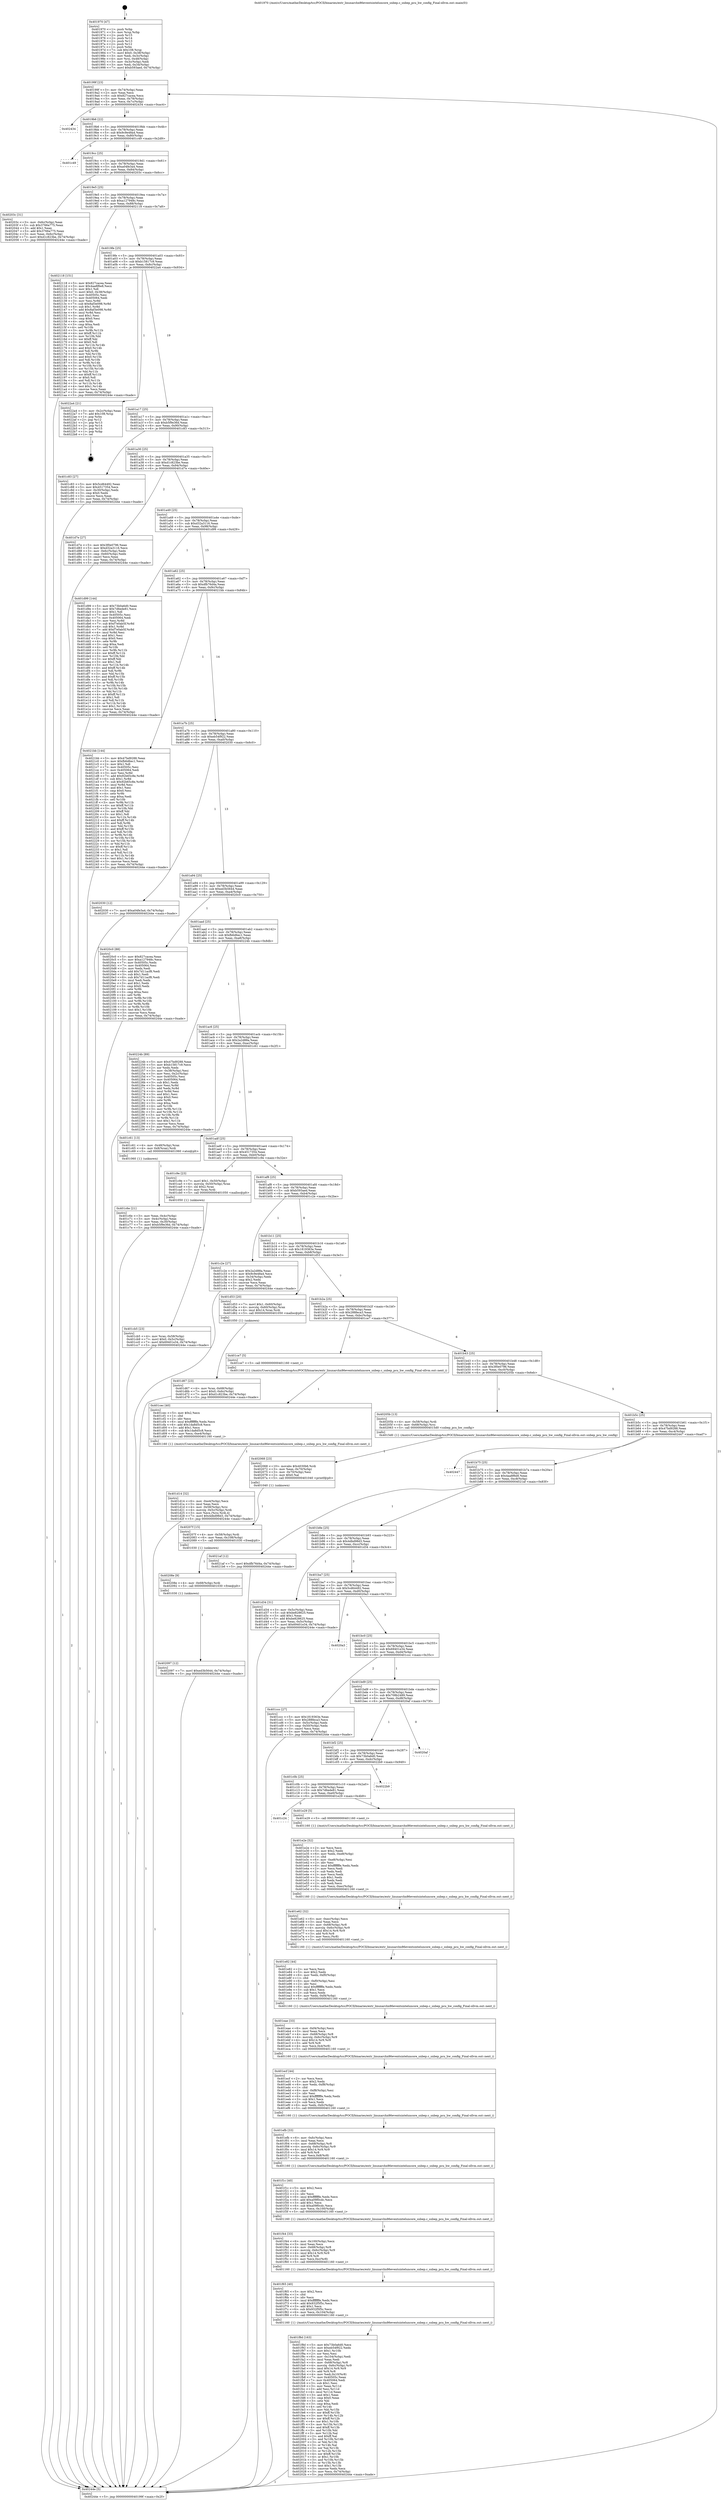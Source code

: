 digraph "0x401970" {
  label = "0x401970 (/mnt/c/Users/mathe/Desktop/tcc/POCII/binaries/extr_linuxarchx86eventsinteluncore_snbep.c_snbep_pcu_hw_config_Final-ollvm.out::main(0))"
  labelloc = "t"
  node[shape=record]

  Entry [label="",width=0.3,height=0.3,shape=circle,fillcolor=black,style=filled]
  "0x40199f" [label="{
     0x40199f [23]\l
     | [instrs]\l
     &nbsp;&nbsp;0x40199f \<+3\>: mov -0x74(%rbp),%eax\l
     &nbsp;&nbsp;0x4019a2 \<+2\>: mov %eax,%ecx\l
     &nbsp;&nbsp;0x4019a4 \<+6\>: sub $0x827cacea,%ecx\l
     &nbsp;&nbsp;0x4019aa \<+3\>: mov %eax,-0x78(%rbp)\l
     &nbsp;&nbsp;0x4019ad \<+3\>: mov %ecx,-0x7c(%rbp)\l
     &nbsp;&nbsp;0x4019b0 \<+6\>: je 0000000000402434 \<main+0xac4\>\l
  }"]
  "0x402434" [label="{
     0x402434\l
  }", style=dashed]
  "0x4019b6" [label="{
     0x4019b6 [22]\l
     | [instrs]\l
     &nbsp;&nbsp;0x4019b6 \<+5\>: jmp 00000000004019bb \<main+0x4b\>\l
     &nbsp;&nbsp;0x4019bb \<+3\>: mov -0x78(%rbp),%eax\l
     &nbsp;&nbsp;0x4019be \<+5\>: sub $0x9c9e48a4,%eax\l
     &nbsp;&nbsp;0x4019c3 \<+3\>: mov %eax,-0x80(%rbp)\l
     &nbsp;&nbsp;0x4019c6 \<+6\>: je 0000000000401c49 \<main+0x2d9\>\l
  }"]
  Exit [label="",width=0.3,height=0.3,shape=circle,fillcolor=black,style=filled,peripheries=2]
  "0x401c49" [label="{
     0x401c49\l
  }", style=dashed]
  "0x4019cc" [label="{
     0x4019cc [25]\l
     | [instrs]\l
     &nbsp;&nbsp;0x4019cc \<+5\>: jmp 00000000004019d1 \<main+0x61\>\l
     &nbsp;&nbsp;0x4019d1 \<+3\>: mov -0x78(%rbp),%eax\l
     &nbsp;&nbsp;0x4019d4 \<+5\>: sub $0xa04fe3a4,%eax\l
     &nbsp;&nbsp;0x4019d9 \<+6\>: mov %eax,-0x84(%rbp)\l
     &nbsp;&nbsp;0x4019df \<+6\>: je 000000000040203c \<main+0x6cc\>\l
  }"]
  "0x402097" [label="{
     0x402097 [12]\l
     | [instrs]\l
     &nbsp;&nbsp;0x402097 \<+7\>: movl $0xed3b5644,-0x74(%rbp)\l
     &nbsp;&nbsp;0x40209e \<+5\>: jmp 000000000040244e \<main+0xade\>\l
  }"]
  "0x40203c" [label="{
     0x40203c [31]\l
     | [instrs]\l
     &nbsp;&nbsp;0x40203c \<+3\>: mov -0x6c(%rbp),%eax\l
     &nbsp;&nbsp;0x40203f \<+5\>: sub $0x3766a775,%eax\l
     &nbsp;&nbsp;0x402044 \<+3\>: add $0x1,%eax\l
     &nbsp;&nbsp;0x402047 \<+5\>: add $0x3766a775,%eax\l
     &nbsp;&nbsp;0x40204c \<+3\>: mov %eax,-0x6c(%rbp)\l
     &nbsp;&nbsp;0x40204f \<+7\>: movl $0xd1c823be,-0x74(%rbp)\l
     &nbsp;&nbsp;0x402056 \<+5\>: jmp 000000000040244e \<main+0xade\>\l
  }"]
  "0x4019e5" [label="{
     0x4019e5 [25]\l
     | [instrs]\l
     &nbsp;&nbsp;0x4019e5 \<+5\>: jmp 00000000004019ea \<main+0x7a\>\l
     &nbsp;&nbsp;0x4019ea \<+3\>: mov -0x78(%rbp),%eax\l
     &nbsp;&nbsp;0x4019ed \<+5\>: sub $0xa127948c,%eax\l
     &nbsp;&nbsp;0x4019f2 \<+6\>: mov %eax,-0x88(%rbp)\l
     &nbsp;&nbsp;0x4019f8 \<+6\>: je 0000000000402118 \<main+0x7a8\>\l
  }"]
  "0x40208e" [label="{
     0x40208e [9]\l
     | [instrs]\l
     &nbsp;&nbsp;0x40208e \<+4\>: mov -0x68(%rbp),%rdi\l
     &nbsp;&nbsp;0x402092 \<+5\>: call 0000000000401030 \<free@plt\>\l
     | [calls]\l
     &nbsp;&nbsp;0x401030 \{1\} (unknown)\l
  }"]
  "0x402118" [label="{
     0x402118 [151]\l
     | [instrs]\l
     &nbsp;&nbsp;0x402118 \<+5\>: mov $0x827cacea,%eax\l
     &nbsp;&nbsp;0x40211d \<+5\>: mov $0x4aa8f6e8,%ecx\l
     &nbsp;&nbsp;0x402122 \<+2\>: mov $0x1,%dl\l
     &nbsp;&nbsp;0x402124 \<+7\>: movl $0x0,-0x38(%rbp)\l
     &nbsp;&nbsp;0x40212b \<+7\>: mov 0x40505c,%esi\l
     &nbsp;&nbsp;0x402132 \<+7\>: mov 0x405064,%edi\l
     &nbsp;&nbsp;0x402139 \<+3\>: mov %esi,%r8d\l
     &nbsp;&nbsp;0x40213c \<+7\>: sub $0x8af3e098,%r8d\l
     &nbsp;&nbsp;0x402143 \<+4\>: sub $0x1,%r8d\l
     &nbsp;&nbsp;0x402147 \<+7\>: add $0x8af3e098,%r8d\l
     &nbsp;&nbsp;0x40214e \<+4\>: imul %r8d,%esi\l
     &nbsp;&nbsp;0x402152 \<+3\>: and $0x1,%esi\l
     &nbsp;&nbsp;0x402155 \<+3\>: cmp $0x0,%esi\l
     &nbsp;&nbsp;0x402158 \<+4\>: sete %r9b\l
     &nbsp;&nbsp;0x40215c \<+3\>: cmp $0xa,%edi\l
     &nbsp;&nbsp;0x40215f \<+4\>: setl %r10b\l
     &nbsp;&nbsp;0x402163 \<+3\>: mov %r9b,%r11b\l
     &nbsp;&nbsp;0x402166 \<+4\>: xor $0xff,%r11b\l
     &nbsp;&nbsp;0x40216a \<+3\>: mov %r10b,%bl\l
     &nbsp;&nbsp;0x40216d \<+3\>: xor $0xff,%bl\l
     &nbsp;&nbsp;0x402170 \<+3\>: xor $0x0,%dl\l
     &nbsp;&nbsp;0x402173 \<+3\>: mov %r11b,%r14b\l
     &nbsp;&nbsp;0x402176 \<+4\>: and $0x0,%r14b\l
     &nbsp;&nbsp;0x40217a \<+3\>: and %dl,%r9b\l
     &nbsp;&nbsp;0x40217d \<+3\>: mov %bl,%r15b\l
     &nbsp;&nbsp;0x402180 \<+4\>: and $0x0,%r15b\l
     &nbsp;&nbsp;0x402184 \<+3\>: and %dl,%r10b\l
     &nbsp;&nbsp;0x402187 \<+3\>: or %r9b,%r14b\l
     &nbsp;&nbsp;0x40218a \<+3\>: or %r10b,%r15b\l
     &nbsp;&nbsp;0x40218d \<+3\>: xor %r15b,%r14b\l
     &nbsp;&nbsp;0x402190 \<+3\>: or %bl,%r11b\l
     &nbsp;&nbsp;0x402193 \<+4\>: xor $0xff,%r11b\l
     &nbsp;&nbsp;0x402197 \<+3\>: or $0x0,%dl\l
     &nbsp;&nbsp;0x40219a \<+3\>: and %dl,%r11b\l
     &nbsp;&nbsp;0x40219d \<+3\>: or %r11b,%r14b\l
     &nbsp;&nbsp;0x4021a0 \<+4\>: test $0x1,%r14b\l
     &nbsp;&nbsp;0x4021a4 \<+3\>: cmovne %ecx,%eax\l
     &nbsp;&nbsp;0x4021a7 \<+3\>: mov %eax,-0x74(%rbp)\l
     &nbsp;&nbsp;0x4021aa \<+5\>: jmp 000000000040244e \<main+0xade\>\l
  }"]
  "0x4019fe" [label="{
     0x4019fe [25]\l
     | [instrs]\l
     &nbsp;&nbsp;0x4019fe \<+5\>: jmp 0000000000401a03 \<main+0x93\>\l
     &nbsp;&nbsp;0x401a03 \<+3\>: mov -0x78(%rbp),%eax\l
     &nbsp;&nbsp;0x401a06 \<+5\>: sub $0xb15817c9,%eax\l
     &nbsp;&nbsp;0x401a0b \<+6\>: mov %eax,-0x8c(%rbp)\l
     &nbsp;&nbsp;0x401a11 \<+6\>: je 00000000004022a4 \<main+0x934\>\l
  }"]
  "0x40207f" [label="{
     0x40207f [15]\l
     | [instrs]\l
     &nbsp;&nbsp;0x40207f \<+4\>: mov -0x58(%rbp),%rdi\l
     &nbsp;&nbsp;0x402083 \<+6\>: mov %eax,-0x108(%rbp)\l
     &nbsp;&nbsp;0x402089 \<+5\>: call 0000000000401030 \<free@plt\>\l
     | [calls]\l
     &nbsp;&nbsp;0x401030 \{1\} (unknown)\l
  }"]
  "0x4022a4" [label="{
     0x4022a4 [21]\l
     | [instrs]\l
     &nbsp;&nbsp;0x4022a4 \<+3\>: mov -0x2c(%rbp),%eax\l
     &nbsp;&nbsp;0x4022a7 \<+7\>: add $0x108,%rsp\l
     &nbsp;&nbsp;0x4022ae \<+1\>: pop %rbx\l
     &nbsp;&nbsp;0x4022af \<+2\>: pop %r12\l
     &nbsp;&nbsp;0x4022b1 \<+2\>: pop %r13\l
     &nbsp;&nbsp;0x4022b3 \<+2\>: pop %r14\l
     &nbsp;&nbsp;0x4022b5 \<+2\>: pop %r15\l
     &nbsp;&nbsp;0x4022b7 \<+1\>: pop %rbp\l
     &nbsp;&nbsp;0x4022b8 \<+1\>: ret\l
  }"]
  "0x401a17" [label="{
     0x401a17 [25]\l
     | [instrs]\l
     &nbsp;&nbsp;0x401a17 \<+5\>: jmp 0000000000401a1c \<main+0xac\>\l
     &nbsp;&nbsp;0x401a1c \<+3\>: mov -0x78(%rbp),%eax\l
     &nbsp;&nbsp;0x401a1f \<+5\>: sub $0xb5f9e36d,%eax\l
     &nbsp;&nbsp;0x401a24 \<+6\>: mov %eax,-0x90(%rbp)\l
     &nbsp;&nbsp;0x401a2a \<+6\>: je 0000000000401c83 \<main+0x313\>\l
  }"]
  "0x402068" [label="{
     0x402068 [23]\l
     | [instrs]\l
     &nbsp;&nbsp;0x402068 \<+10\>: movabs $0x4030b6,%rdi\l
     &nbsp;&nbsp;0x402072 \<+3\>: mov %eax,-0x70(%rbp)\l
     &nbsp;&nbsp;0x402075 \<+3\>: mov -0x70(%rbp),%esi\l
     &nbsp;&nbsp;0x402078 \<+2\>: mov $0x0,%al\l
     &nbsp;&nbsp;0x40207a \<+5\>: call 0000000000401040 \<printf@plt\>\l
     | [calls]\l
     &nbsp;&nbsp;0x401040 \{1\} (unknown)\l
  }"]
  "0x401c83" [label="{
     0x401c83 [27]\l
     | [instrs]\l
     &nbsp;&nbsp;0x401c83 \<+5\>: mov $0x5cd64492,%eax\l
     &nbsp;&nbsp;0x401c88 \<+5\>: mov $0x4517354,%ecx\l
     &nbsp;&nbsp;0x401c8d \<+3\>: mov -0x30(%rbp),%edx\l
     &nbsp;&nbsp;0x401c90 \<+3\>: cmp $0x0,%edx\l
     &nbsp;&nbsp;0x401c93 \<+3\>: cmove %ecx,%eax\l
     &nbsp;&nbsp;0x401c96 \<+3\>: mov %eax,-0x74(%rbp)\l
     &nbsp;&nbsp;0x401c99 \<+5\>: jmp 000000000040244e \<main+0xade\>\l
  }"]
  "0x401a30" [label="{
     0x401a30 [25]\l
     | [instrs]\l
     &nbsp;&nbsp;0x401a30 \<+5\>: jmp 0000000000401a35 \<main+0xc5\>\l
     &nbsp;&nbsp;0x401a35 \<+3\>: mov -0x78(%rbp),%eax\l
     &nbsp;&nbsp;0x401a38 \<+5\>: sub $0xd1c823be,%eax\l
     &nbsp;&nbsp;0x401a3d \<+6\>: mov %eax,-0x94(%rbp)\l
     &nbsp;&nbsp;0x401a43 \<+6\>: je 0000000000401d7e \<main+0x40e\>\l
  }"]
  "0x401f8d" [label="{
     0x401f8d [163]\l
     | [instrs]\l
     &nbsp;&nbsp;0x401f8d \<+5\>: mov $0x73b0a6d0,%ecx\l
     &nbsp;&nbsp;0x401f92 \<+5\>: mov $0xeb54f922,%edx\l
     &nbsp;&nbsp;0x401f97 \<+3\>: mov $0x1,%r10b\l
     &nbsp;&nbsp;0x401f9a \<+2\>: xor %esi,%esi\l
     &nbsp;&nbsp;0x401f9c \<+6\>: mov -0x104(%rbp),%edi\l
     &nbsp;&nbsp;0x401fa2 \<+3\>: imul %eax,%edi\l
     &nbsp;&nbsp;0x401fa5 \<+4\>: mov -0x68(%rbp),%r8\l
     &nbsp;&nbsp;0x401fa9 \<+4\>: movslq -0x6c(%rbp),%r9\l
     &nbsp;&nbsp;0x401fad \<+4\>: imul $0x14,%r9,%r9\l
     &nbsp;&nbsp;0x401fb1 \<+3\>: add %r9,%r8\l
     &nbsp;&nbsp;0x401fb4 \<+4\>: mov %edi,0x10(%r8)\l
     &nbsp;&nbsp;0x401fb8 \<+7\>: mov 0x40505c,%eax\l
     &nbsp;&nbsp;0x401fbf \<+7\>: mov 0x405064,%edi\l
     &nbsp;&nbsp;0x401fc6 \<+3\>: sub $0x1,%esi\l
     &nbsp;&nbsp;0x401fc9 \<+3\>: mov %eax,%r11d\l
     &nbsp;&nbsp;0x401fcc \<+3\>: add %esi,%r11d\l
     &nbsp;&nbsp;0x401fcf \<+4\>: imul %r11d,%eax\l
     &nbsp;&nbsp;0x401fd3 \<+3\>: and $0x1,%eax\l
     &nbsp;&nbsp;0x401fd6 \<+3\>: cmp $0x0,%eax\l
     &nbsp;&nbsp;0x401fd9 \<+3\>: sete %bl\l
     &nbsp;&nbsp;0x401fdc \<+3\>: cmp $0xa,%edi\l
     &nbsp;&nbsp;0x401fdf \<+4\>: setl %r14b\l
     &nbsp;&nbsp;0x401fe3 \<+3\>: mov %bl,%r15b\l
     &nbsp;&nbsp;0x401fe6 \<+4\>: xor $0xff,%r15b\l
     &nbsp;&nbsp;0x401fea \<+3\>: mov %r14b,%r12b\l
     &nbsp;&nbsp;0x401fed \<+4\>: xor $0xff,%r12b\l
     &nbsp;&nbsp;0x401ff1 \<+4\>: xor $0x1,%r10b\l
     &nbsp;&nbsp;0x401ff5 \<+3\>: mov %r15b,%r13b\l
     &nbsp;&nbsp;0x401ff8 \<+4\>: and $0xff,%r13b\l
     &nbsp;&nbsp;0x401ffc \<+3\>: and %r10b,%bl\l
     &nbsp;&nbsp;0x401fff \<+3\>: mov %r12b,%al\l
     &nbsp;&nbsp;0x402002 \<+2\>: and $0xff,%al\l
     &nbsp;&nbsp;0x402004 \<+3\>: and %r10b,%r14b\l
     &nbsp;&nbsp;0x402007 \<+3\>: or %bl,%r13b\l
     &nbsp;&nbsp;0x40200a \<+3\>: or %r14b,%al\l
     &nbsp;&nbsp;0x40200d \<+3\>: xor %al,%r13b\l
     &nbsp;&nbsp;0x402010 \<+3\>: or %r12b,%r15b\l
     &nbsp;&nbsp;0x402013 \<+4\>: xor $0xff,%r15b\l
     &nbsp;&nbsp;0x402017 \<+4\>: or $0x1,%r10b\l
     &nbsp;&nbsp;0x40201b \<+3\>: and %r10b,%r15b\l
     &nbsp;&nbsp;0x40201e \<+3\>: or %r15b,%r13b\l
     &nbsp;&nbsp;0x402021 \<+4\>: test $0x1,%r13b\l
     &nbsp;&nbsp;0x402025 \<+3\>: cmovne %edx,%ecx\l
     &nbsp;&nbsp;0x402028 \<+3\>: mov %ecx,-0x74(%rbp)\l
     &nbsp;&nbsp;0x40202b \<+5\>: jmp 000000000040244e \<main+0xade\>\l
  }"]
  "0x401d7e" [label="{
     0x401d7e [27]\l
     | [instrs]\l
     &nbsp;&nbsp;0x401d7e \<+5\>: mov $0x3f0e0796,%eax\l
     &nbsp;&nbsp;0x401d83 \<+5\>: mov $0xd32a3116,%ecx\l
     &nbsp;&nbsp;0x401d88 \<+3\>: mov -0x6c(%rbp),%edx\l
     &nbsp;&nbsp;0x401d8b \<+3\>: cmp -0x60(%rbp),%edx\l
     &nbsp;&nbsp;0x401d8e \<+3\>: cmovl %ecx,%eax\l
     &nbsp;&nbsp;0x401d91 \<+3\>: mov %eax,-0x74(%rbp)\l
     &nbsp;&nbsp;0x401d94 \<+5\>: jmp 000000000040244e \<main+0xade\>\l
  }"]
  "0x401a49" [label="{
     0x401a49 [25]\l
     | [instrs]\l
     &nbsp;&nbsp;0x401a49 \<+5\>: jmp 0000000000401a4e \<main+0xde\>\l
     &nbsp;&nbsp;0x401a4e \<+3\>: mov -0x78(%rbp),%eax\l
     &nbsp;&nbsp;0x401a51 \<+5\>: sub $0xd32a3116,%eax\l
     &nbsp;&nbsp;0x401a56 \<+6\>: mov %eax,-0x98(%rbp)\l
     &nbsp;&nbsp;0x401a5c \<+6\>: je 0000000000401d99 \<main+0x429\>\l
  }"]
  "0x401f65" [label="{
     0x401f65 [40]\l
     | [instrs]\l
     &nbsp;&nbsp;0x401f65 \<+5\>: mov $0x2,%ecx\l
     &nbsp;&nbsp;0x401f6a \<+1\>: cltd\l
     &nbsp;&nbsp;0x401f6b \<+2\>: idiv %ecx\l
     &nbsp;&nbsp;0x401f6d \<+6\>: imul $0xfffffffe,%edx,%ecx\l
     &nbsp;&nbsp;0x401f73 \<+6\>: add $0x932f5f5c,%ecx\l
     &nbsp;&nbsp;0x401f79 \<+3\>: add $0x1,%ecx\l
     &nbsp;&nbsp;0x401f7c \<+6\>: sub $0x932f5f5c,%ecx\l
     &nbsp;&nbsp;0x401f82 \<+6\>: mov %ecx,-0x104(%rbp)\l
     &nbsp;&nbsp;0x401f88 \<+5\>: call 0000000000401160 \<next_i\>\l
     | [calls]\l
     &nbsp;&nbsp;0x401160 \{1\} (/mnt/c/Users/mathe/Desktop/tcc/POCII/binaries/extr_linuxarchx86eventsinteluncore_snbep.c_snbep_pcu_hw_config_Final-ollvm.out::next_i)\l
  }"]
  "0x401d99" [label="{
     0x401d99 [144]\l
     | [instrs]\l
     &nbsp;&nbsp;0x401d99 \<+5\>: mov $0x73b0a6d0,%eax\l
     &nbsp;&nbsp;0x401d9e \<+5\>: mov $0x7d6ede81,%ecx\l
     &nbsp;&nbsp;0x401da3 \<+2\>: mov $0x1,%dl\l
     &nbsp;&nbsp;0x401da5 \<+7\>: mov 0x40505c,%esi\l
     &nbsp;&nbsp;0x401dac \<+7\>: mov 0x405064,%edi\l
     &nbsp;&nbsp;0x401db3 \<+3\>: mov %esi,%r8d\l
     &nbsp;&nbsp;0x401db6 \<+7\>: sub $0xf7e0ab5f,%r8d\l
     &nbsp;&nbsp;0x401dbd \<+4\>: sub $0x1,%r8d\l
     &nbsp;&nbsp;0x401dc1 \<+7\>: add $0xf7e0ab5f,%r8d\l
     &nbsp;&nbsp;0x401dc8 \<+4\>: imul %r8d,%esi\l
     &nbsp;&nbsp;0x401dcc \<+3\>: and $0x1,%esi\l
     &nbsp;&nbsp;0x401dcf \<+3\>: cmp $0x0,%esi\l
     &nbsp;&nbsp;0x401dd2 \<+4\>: sete %r9b\l
     &nbsp;&nbsp;0x401dd6 \<+3\>: cmp $0xa,%edi\l
     &nbsp;&nbsp;0x401dd9 \<+4\>: setl %r10b\l
     &nbsp;&nbsp;0x401ddd \<+3\>: mov %r9b,%r11b\l
     &nbsp;&nbsp;0x401de0 \<+4\>: xor $0xff,%r11b\l
     &nbsp;&nbsp;0x401de4 \<+3\>: mov %r10b,%bl\l
     &nbsp;&nbsp;0x401de7 \<+3\>: xor $0xff,%bl\l
     &nbsp;&nbsp;0x401dea \<+3\>: xor $0x1,%dl\l
     &nbsp;&nbsp;0x401ded \<+3\>: mov %r11b,%r14b\l
     &nbsp;&nbsp;0x401df0 \<+4\>: and $0xff,%r14b\l
     &nbsp;&nbsp;0x401df4 \<+3\>: and %dl,%r9b\l
     &nbsp;&nbsp;0x401df7 \<+3\>: mov %bl,%r15b\l
     &nbsp;&nbsp;0x401dfa \<+4\>: and $0xff,%r15b\l
     &nbsp;&nbsp;0x401dfe \<+3\>: and %dl,%r10b\l
     &nbsp;&nbsp;0x401e01 \<+3\>: or %r9b,%r14b\l
     &nbsp;&nbsp;0x401e04 \<+3\>: or %r10b,%r15b\l
     &nbsp;&nbsp;0x401e07 \<+3\>: xor %r15b,%r14b\l
     &nbsp;&nbsp;0x401e0a \<+3\>: or %bl,%r11b\l
     &nbsp;&nbsp;0x401e0d \<+4\>: xor $0xff,%r11b\l
     &nbsp;&nbsp;0x401e11 \<+3\>: or $0x1,%dl\l
     &nbsp;&nbsp;0x401e14 \<+3\>: and %dl,%r11b\l
     &nbsp;&nbsp;0x401e17 \<+3\>: or %r11b,%r14b\l
     &nbsp;&nbsp;0x401e1a \<+4\>: test $0x1,%r14b\l
     &nbsp;&nbsp;0x401e1e \<+3\>: cmovne %ecx,%eax\l
     &nbsp;&nbsp;0x401e21 \<+3\>: mov %eax,-0x74(%rbp)\l
     &nbsp;&nbsp;0x401e24 \<+5\>: jmp 000000000040244e \<main+0xade\>\l
  }"]
  "0x401a62" [label="{
     0x401a62 [25]\l
     | [instrs]\l
     &nbsp;&nbsp;0x401a62 \<+5\>: jmp 0000000000401a67 \<main+0xf7\>\l
     &nbsp;&nbsp;0x401a67 \<+3\>: mov -0x78(%rbp),%eax\l
     &nbsp;&nbsp;0x401a6a \<+5\>: sub $0xdfb76d4a,%eax\l
     &nbsp;&nbsp;0x401a6f \<+6\>: mov %eax,-0x9c(%rbp)\l
     &nbsp;&nbsp;0x401a75 \<+6\>: je 00000000004021bb \<main+0x84b\>\l
  }"]
  "0x401f44" [label="{
     0x401f44 [33]\l
     | [instrs]\l
     &nbsp;&nbsp;0x401f44 \<+6\>: mov -0x100(%rbp),%ecx\l
     &nbsp;&nbsp;0x401f4a \<+3\>: imul %eax,%ecx\l
     &nbsp;&nbsp;0x401f4d \<+4\>: mov -0x68(%rbp),%r8\l
     &nbsp;&nbsp;0x401f51 \<+4\>: movslq -0x6c(%rbp),%r9\l
     &nbsp;&nbsp;0x401f55 \<+4\>: imul $0x14,%r9,%r9\l
     &nbsp;&nbsp;0x401f59 \<+3\>: add %r9,%r8\l
     &nbsp;&nbsp;0x401f5c \<+4\>: mov %ecx,0xc(%r8)\l
     &nbsp;&nbsp;0x401f60 \<+5\>: call 0000000000401160 \<next_i\>\l
     | [calls]\l
     &nbsp;&nbsp;0x401160 \{1\} (/mnt/c/Users/mathe/Desktop/tcc/POCII/binaries/extr_linuxarchx86eventsinteluncore_snbep.c_snbep_pcu_hw_config_Final-ollvm.out::next_i)\l
  }"]
  "0x4021bb" [label="{
     0x4021bb [144]\l
     | [instrs]\l
     &nbsp;&nbsp;0x4021bb \<+5\>: mov $0x47bd9288,%eax\l
     &nbsp;&nbsp;0x4021c0 \<+5\>: mov $0xfb6d6ec1,%ecx\l
     &nbsp;&nbsp;0x4021c5 \<+2\>: mov $0x1,%dl\l
     &nbsp;&nbsp;0x4021c7 \<+7\>: mov 0x40505c,%esi\l
     &nbsp;&nbsp;0x4021ce \<+7\>: mov 0x405064,%edi\l
     &nbsp;&nbsp;0x4021d5 \<+3\>: mov %esi,%r8d\l
     &nbsp;&nbsp;0x4021d8 \<+7\>: add $0x92b65c8e,%r8d\l
     &nbsp;&nbsp;0x4021df \<+4\>: sub $0x1,%r8d\l
     &nbsp;&nbsp;0x4021e3 \<+7\>: sub $0x92b65c8e,%r8d\l
     &nbsp;&nbsp;0x4021ea \<+4\>: imul %r8d,%esi\l
     &nbsp;&nbsp;0x4021ee \<+3\>: and $0x1,%esi\l
     &nbsp;&nbsp;0x4021f1 \<+3\>: cmp $0x0,%esi\l
     &nbsp;&nbsp;0x4021f4 \<+4\>: sete %r9b\l
     &nbsp;&nbsp;0x4021f8 \<+3\>: cmp $0xa,%edi\l
     &nbsp;&nbsp;0x4021fb \<+4\>: setl %r10b\l
     &nbsp;&nbsp;0x4021ff \<+3\>: mov %r9b,%r11b\l
     &nbsp;&nbsp;0x402202 \<+4\>: xor $0xff,%r11b\l
     &nbsp;&nbsp;0x402206 \<+3\>: mov %r10b,%bl\l
     &nbsp;&nbsp;0x402209 \<+3\>: xor $0xff,%bl\l
     &nbsp;&nbsp;0x40220c \<+3\>: xor $0x1,%dl\l
     &nbsp;&nbsp;0x40220f \<+3\>: mov %r11b,%r14b\l
     &nbsp;&nbsp;0x402212 \<+4\>: and $0xff,%r14b\l
     &nbsp;&nbsp;0x402216 \<+3\>: and %dl,%r9b\l
     &nbsp;&nbsp;0x402219 \<+3\>: mov %bl,%r15b\l
     &nbsp;&nbsp;0x40221c \<+4\>: and $0xff,%r15b\l
     &nbsp;&nbsp;0x402220 \<+3\>: and %dl,%r10b\l
     &nbsp;&nbsp;0x402223 \<+3\>: or %r9b,%r14b\l
     &nbsp;&nbsp;0x402226 \<+3\>: or %r10b,%r15b\l
     &nbsp;&nbsp;0x402229 \<+3\>: xor %r15b,%r14b\l
     &nbsp;&nbsp;0x40222c \<+3\>: or %bl,%r11b\l
     &nbsp;&nbsp;0x40222f \<+4\>: xor $0xff,%r11b\l
     &nbsp;&nbsp;0x402233 \<+3\>: or $0x1,%dl\l
     &nbsp;&nbsp;0x402236 \<+3\>: and %dl,%r11b\l
     &nbsp;&nbsp;0x402239 \<+3\>: or %r11b,%r14b\l
     &nbsp;&nbsp;0x40223c \<+4\>: test $0x1,%r14b\l
     &nbsp;&nbsp;0x402240 \<+3\>: cmovne %ecx,%eax\l
     &nbsp;&nbsp;0x402243 \<+3\>: mov %eax,-0x74(%rbp)\l
     &nbsp;&nbsp;0x402246 \<+5\>: jmp 000000000040244e \<main+0xade\>\l
  }"]
  "0x401a7b" [label="{
     0x401a7b [25]\l
     | [instrs]\l
     &nbsp;&nbsp;0x401a7b \<+5\>: jmp 0000000000401a80 \<main+0x110\>\l
     &nbsp;&nbsp;0x401a80 \<+3\>: mov -0x78(%rbp),%eax\l
     &nbsp;&nbsp;0x401a83 \<+5\>: sub $0xeb54f922,%eax\l
     &nbsp;&nbsp;0x401a88 \<+6\>: mov %eax,-0xa0(%rbp)\l
     &nbsp;&nbsp;0x401a8e \<+6\>: je 0000000000402030 \<main+0x6c0\>\l
  }"]
  "0x401f1c" [label="{
     0x401f1c [40]\l
     | [instrs]\l
     &nbsp;&nbsp;0x401f1c \<+5\>: mov $0x2,%ecx\l
     &nbsp;&nbsp;0x401f21 \<+1\>: cltd\l
     &nbsp;&nbsp;0x401f22 \<+2\>: idiv %ecx\l
     &nbsp;&nbsp;0x401f24 \<+6\>: imul $0xfffffffe,%edx,%ecx\l
     &nbsp;&nbsp;0x401f2a \<+6\>: add $0xa09f0cdc,%ecx\l
     &nbsp;&nbsp;0x401f30 \<+3\>: add $0x1,%ecx\l
     &nbsp;&nbsp;0x401f33 \<+6\>: sub $0xa09f0cdc,%ecx\l
     &nbsp;&nbsp;0x401f39 \<+6\>: mov %ecx,-0x100(%rbp)\l
     &nbsp;&nbsp;0x401f3f \<+5\>: call 0000000000401160 \<next_i\>\l
     | [calls]\l
     &nbsp;&nbsp;0x401160 \{1\} (/mnt/c/Users/mathe/Desktop/tcc/POCII/binaries/extr_linuxarchx86eventsinteluncore_snbep.c_snbep_pcu_hw_config_Final-ollvm.out::next_i)\l
  }"]
  "0x402030" [label="{
     0x402030 [12]\l
     | [instrs]\l
     &nbsp;&nbsp;0x402030 \<+7\>: movl $0xa04fe3a4,-0x74(%rbp)\l
     &nbsp;&nbsp;0x402037 \<+5\>: jmp 000000000040244e \<main+0xade\>\l
  }"]
  "0x401a94" [label="{
     0x401a94 [25]\l
     | [instrs]\l
     &nbsp;&nbsp;0x401a94 \<+5\>: jmp 0000000000401a99 \<main+0x129\>\l
     &nbsp;&nbsp;0x401a99 \<+3\>: mov -0x78(%rbp),%eax\l
     &nbsp;&nbsp;0x401a9c \<+5\>: sub $0xed3b5644,%eax\l
     &nbsp;&nbsp;0x401aa1 \<+6\>: mov %eax,-0xa4(%rbp)\l
     &nbsp;&nbsp;0x401aa7 \<+6\>: je 00000000004020c0 \<main+0x750\>\l
  }"]
  "0x401efb" [label="{
     0x401efb [33]\l
     | [instrs]\l
     &nbsp;&nbsp;0x401efb \<+6\>: mov -0xfc(%rbp),%ecx\l
     &nbsp;&nbsp;0x401f01 \<+3\>: imul %eax,%ecx\l
     &nbsp;&nbsp;0x401f04 \<+4\>: mov -0x68(%rbp),%r8\l
     &nbsp;&nbsp;0x401f08 \<+4\>: movslq -0x6c(%rbp),%r9\l
     &nbsp;&nbsp;0x401f0c \<+4\>: imul $0x14,%r9,%r9\l
     &nbsp;&nbsp;0x401f10 \<+3\>: add %r9,%r8\l
     &nbsp;&nbsp;0x401f13 \<+4\>: mov %ecx,0x8(%r8)\l
     &nbsp;&nbsp;0x401f17 \<+5\>: call 0000000000401160 \<next_i\>\l
     | [calls]\l
     &nbsp;&nbsp;0x401160 \{1\} (/mnt/c/Users/mathe/Desktop/tcc/POCII/binaries/extr_linuxarchx86eventsinteluncore_snbep.c_snbep_pcu_hw_config_Final-ollvm.out::next_i)\l
  }"]
  "0x4020c0" [label="{
     0x4020c0 [88]\l
     | [instrs]\l
     &nbsp;&nbsp;0x4020c0 \<+5\>: mov $0x827cacea,%eax\l
     &nbsp;&nbsp;0x4020c5 \<+5\>: mov $0xa127948c,%ecx\l
     &nbsp;&nbsp;0x4020ca \<+7\>: mov 0x40505c,%edx\l
     &nbsp;&nbsp;0x4020d1 \<+7\>: mov 0x405064,%esi\l
     &nbsp;&nbsp;0x4020d8 \<+2\>: mov %edx,%edi\l
     &nbsp;&nbsp;0x4020da \<+6\>: add $0x7d11acf8,%edi\l
     &nbsp;&nbsp;0x4020e0 \<+3\>: sub $0x1,%edi\l
     &nbsp;&nbsp;0x4020e3 \<+6\>: sub $0x7d11acf8,%edi\l
     &nbsp;&nbsp;0x4020e9 \<+3\>: imul %edi,%edx\l
     &nbsp;&nbsp;0x4020ec \<+3\>: and $0x1,%edx\l
     &nbsp;&nbsp;0x4020ef \<+3\>: cmp $0x0,%edx\l
     &nbsp;&nbsp;0x4020f2 \<+4\>: sete %r8b\l
     &nbsp;&nbsp;0x4020f6 \<+3\>: cmp $0xa,%esi\l
     &nbsp;&nbsp;0x4020f9 \<+4\>: setl %r9b\l
     &nbsp;&nbsp;0x4020fd \<+3\>: mov %r8b,%r10b\l
     &nbsp;&nbsp;0x402100 \<+3\>: and %r9b,%r10b\l
     &nbsp;&nbsp;0x402103 \<+3\>: xor %r9b,%r8b\l
     &nbsp;&nbsp;0x402106 \<+3\>: or %r8b,%r10b\l
     &nbsp;&nbsp;0x402109 \<+4\>: test $0x1,%r10b\l
     &nbsp;&nbsp;0x40210d \<+3\>: cmovne %ecx,%eax\l
     &nbsp;&nbsp;0x402110 \<+3\>: mov %eax,-0x74(%rbp)\l
     &nbsp;&nbsp;0x402113 \<+5\>: jmp 000000000040244e \<main+0xade\>\l
  }"]
  "0x401aad" [label="{
     0x401aad [25]\l
     | [instrs]\l
     &nbsp;&nbsp;0x401aad \<+5\>: jmp 0000000000401ab2 \<main+0x142\>\l
     &nbsp;&nbsp;0x401ab2 \<+3\>: mov -0x78(%rbp),%eax\l
     &nbsp;&nbsp;0x401ab5 \<+5\>: sub $0xfb6d6ec1,%eax\l
     &nbsp;&nbsp;0x401aba \<+6\>: mov %eax,-0xa8(%rbp)\l
     &nbsp;&nbsp;0x401ac0 \<+6\>: je 000000000040224b \<main+0x8db\>\l
  }"]
  "0x401ecf" [label="{
     0x401ecf [44]\l
     | [instrs]\l
     &nbsp;&nbsp;0x401ecf \<+2\>: xor %ecx,%ecx\l
     &nbsp;&nbsp;0x401ed1 \<+5\>: mov $0x2,%edx\l
     &nbsp;&nbsp;0x401ed6 \<+6\>: mov %edx,-0xf8(%rbp)\l
     &nbsp;&nbsp;0x401edc \<+1\>: cltd\l
     &nbsp;&nbsp;0x401edd \<+6\>: mov -0xf8(%rbp),%esi\l
     &nbsp;&nbsp;0x401ee3 \<+2\>: idiv %esi\l
     &nbsp;&nbsp;0x401ee5 \<+6\>: imul $0xfffffffe,%edx,%edx\l
     &nbsp;&nbsp;0x401eeb \<+3\>: sub $0x1,%ecx\l
     &nbsp;&nbsp;0x401eee \<+2\>: sub %ecx,%edx\l
     &nbsp;&nbsp;0x401ef0 \<+6\>: mov %edx,-0xfc(%rbp)\l
     &nbsp;&nbsp;0x401ef6 \<+5\>: call 0000000000401160 \<next_i\>\l
     | [calls]\l
     &nbsp;&nbsp;0x401160 \{1\} (/mnt/c/Users/mathe/Desktop/tcc/POCII/binaries/extr_linuxarchx86eventsinteluncore_snbep.c_snbep_pcu_hw_config_Final-ollvm.out::next_i)\l
  }"]
  "0x40224b" [label="{
     0x40224b [89]\l
     | [instrs]\l
     &nbsp;&nbsp;0x40224b \<+5\>: mov $0x47bd9288,%eax\l
     &nbsp;&nbsp;0x402250 \<+5\>: mov $0xb15817c9,%ecx\l
     &nbsp;&nbsp;0x402255 \<+2\>: xor %edx,%edx\l
     &nbsp;&nbsp;0x402257 \<+3\>: mov -0x38(%rbp),%esi\l
     &nbsp;&nbsp;0x40225a \<+3\>: mov %esi,-0x2c(%rbp)\l
     &nbsp;&nbsp;0x40225d \<+7\>: mov 0x40505c,%esi\l
     &nbsp;&nbsp;0x402264 \<+7\>: mov 0x405064,%edi\l
     &nbsp;&nbsp;0x40226b \<+3\>: sub $0x1,%edx\l
     &nbsp;&nbsp;0x40226e \<+3\>: mov %esi,%r8d\l
     &nbsp;&nbsp;0x402271 \<+3\>: add %edx,%r8d\l
     &nbsp;&nbsp;0x402274 \<+4\>: imul %r8d,%esi\l
     &nbsp;&nbsp;0x402278 \<+3\>: and $0x1,%esi\l
     &nbsp;&nbsp;0x40227b \<+3\>: cmp $0x0,%esi\l
     &nbsp;&nbsp;0x40227e \<+4\>: sete %r9b\l
     &nbsp;&nbsp;0x402282 \<+3\>: cmp $0xa,%edi\l
     &nbsp;&nbsp;0x402285 \<+4\>: setl %r10b\l
     &nbsp;&nbsp;0x402289 \<+3\>: mov %r9b,%r11b\l
     &nbsp;&nbsp;0x40228c \<+3\>: and %r10b,%r11b\l
     &nbsp;&nbsp;0x40228f \<+3\>: xor %r10b,%r9b\l
     &nbsp;&nbsp;0x402292 \<+3\>: or %r9b,%r11b\l
     &nbsp;&nbsp;0x402295 \<+4\>: test $0x1,%r11b\l
     &nbsp;&nbsp;0x402299 \<+3\>: cmovne %ecx,%eax\l
     &nbsp;&nbsp;0x40229c \<+3\>: mov %eax,-0x74(%rbp)\l
     &nbsp;&nbsp;0x40229f \<+5\>: jmp 000000000040244e \<main+0xade\>\l
  }"]
  "0x401ac6" [label="{
     0x401ac6 [25]\l
     | [instrs]\l
     &nbsp;&nbsp;0x401ac6 \<+5\>: jmp 0000000000401acb \<main+0x15b\>\l
     &nbsp;&nbsp;0x401acb \<+3\>: mov -0x78(%rbp),%eax\l
     &nbsp;&nbsp;0x401ace \<+5\>: sub $0x2a2d88a,%eax\l
     &nbsp;&nbsp;0x401ad3 \<+6\>: mov %eax,-0xac(%rbp)\l
     &nbsp;&nbsp;0x401ad9 \<+6\>: je 0000000000401c61 \<main+0x2f1\>\l
  }"]
  "0x401eae" [label="{
     0x401eae [33]\l
     | [instrs]\l
     &nbsp;&nbsp;0x401eae \<+6\>: mov -0xf4(%rbp),%ecx\l
     &nbsp;&nbsp;0x401eb4 \<+3\>: imul %eax,%ecx\l
     &nbsp;&nbsp;0x401eb7 \<+4\>: mov -0x68(%rbp),%r8\l
     &nbsp;&nbsp;0x401ebb \<+4\>: movslq -0x6c(%rbp),%r9\l
     &nbsp;&nbsp;0x401ebf \<+4\>: imul $0x14,%r9,%r9\l
     &nbsp;&nbsp;0x401ec3 \<+3\>: add %r9,%r8\l
     &nbsp;&nbsp;0x401ec6 \<+4\>: mov %ecx,0x4(%r8)\l
     &nbsp;&nbsp;0x401eca \<+5\>: call 0000000000401160 \<next_i\>\l
     | [calls]\l
     &nbsp;&nbsp;0x401160 \{1\} (/mnt/c/Users/mathe/Desktop/tcc/POCII/binaries/extr_linuxarchx86eventsinteluncore_snbep.c_snbep_pcu_hw_config_Final-ollvm.out::next_i)\l
  }"]
  "0x401c61" [label="{
     0x401c61 [13]\l
     | [instrs]\l
     &nbsp;&nbsp;0x401c61 \<+4\>: mov -0x48(%rbp),%rax\l
     &nbsp;&nbsp;0x401c65 \<+4\>: mov 0x8(%rax),%rdi\l
     &nbsp;&nbsp;0x401c69 \<+5\>: call 0000000000401060 \<atoi@plt\>\l
     | [calls]\l
     &nbsp;&nbsp;0x401060 \{1\} (unknown)\l
  }"]
  "0x401adf" [label="{
     0x401adf [25]\l
     | [instrs]\l
     &nbsp;&nbsp;0x401adf \<+5\>: jmp 0000000000401ae4 \<main+0x174\>\l
     &nbsp;&nbsp;0x401ae4 \<+3\>: mov -0x78(%rbp),%eax\l
     &nbsp;&nbsp;0x401ae7 \<+5\>: sub $0x4517354,%eax\l
     &nbsp;&nbsp;0x401aec \<+6\>: mov %eax,-0xb0(%rbp)\l
     &nbsp;&nbsp;0x401af2 \<+6\>: je 0000000000401c9e \<main+0x32e\>\l
  }"]
  "0x401e82" [label="{
     0x401e82 [44]\l
     | [instrs]\l
     &nbsp;&nbsp;0x401e82 \<+2\>: xor %ecx,%ecx\l
     &nbsp;&nbsp;0x401e84 \<+5\>: mov $0x2,%edx\l
     &nbsp;&nbsp;0x401e89 \<+6\>: mov %edx,-0xf0(%rbp)\l
     &nbsp;&nbsp;0x401e8f \<+1\>: cltd\l
     &nbsp;&nbsp;0x401e90 \<+6\>: mov -0xf0(%rbp),%esi\l
     &nbsp;&nbsp;0x401e96 \<+2\>: idiv %esi\l
     &nbsp;&nbsp;0x401e98 \<+6\>: imul $0xfffffffe,%edx,%edx\l
     &nbsp;&nbsp;0x401e9e \<+3\>: sub $0x1,%ecx\l
     &nbsp;&nbsp;0x401ea1 \<+2\>: sub %ecx,%edx\l
     &nbsp;&nbsp;0x401ea3 \<+6\>: mov %edx,-0xf4(%rbp)\l
     &nbsp;&nbsp;0x401ea9 \<+5\>: call 0000000000401160 \<next_i\>\l
     | [calls]\l
     &nbsp;&nbsp;0x401160 \{1\} (/mnt/c/Users/mathe/Desktop/tcc/POCII/binaries/extr_linuxarchx86eventsinteluncore_snbep.c_snbep_pcu_hw_config_Final-ollvm.out::next_i)\l
  }"]
  "0x401c9e" [label="{
     0x401c9e [23]\l
     | [instrs]\l
     &nbsp;&nbsp;0x401c9e \<+7\>: movl $0x1,-0x50(%rbp)\l
     &nbsp;&nbsp;0x401ca5 \<+4\>: movslq -0x50(%rbp),%rax\l
     &nbsp;&nbsp;0x401ca9 \<+4\>: shl $0x2,%rax\l
     &nbsp;&nbsp;0x401cad \<+3\>: mov %rax,%rdi\l
     &nbsp;&nbsp;0x401cb0 \<+5\>: call 0000000000401050 \<malloc@plt\>\l
     | [calls]\l
     &nbsp;&nbsp;0x401050 \{1\} (unknown)\l
  }"]
  "0x401af8" [label="{
     0x401af8 [25]\l
     | [instrs]\l
     &nbsp;&nbsp;0x401af8 \<+5\>: jmp 0000000000401afd \<main+0x18d\>\l
     &nbsp;&nbsp;0x401afd \<+3\>: mov -0x78(%rbp),%eax\l
     &nbsp;&nbsp;0x401b00 \<+5\>: sub $0xb593aed,%eax\l
     &nbsp;&nbsp;0x401b05 \<+6\>: mov %eax,-0xb4(%rbp)\l
     &nbsp;&nbsp;0x401b0b \<+6\>: je 0000000000401c2e \<main+0x2be\>\l
  }"]
  "0x401e62" [label="{
     0x401e62 [32]\l
     | [instrs]\l
     &nbsp;&nbsp;0x401e62 \<+6\>: mov -0xec(%rbp),%ecx\l
     &nbsp;&nbsp;0x401e68 \<+3\>: imul %eax,%ecx\l
     &nbsp;&nbsp;0x401e6b \<+4\>: mov -0x68(%rbp),%r8\l
     &nbsp;&nbsp;0x401e6f \<+4\>: movslq -0x6c(%rbp),%r9\l
     &nbsp;&nbsp;0x401e73 \<+4\>: imul $0x14,%r9,%r9\l
     &nbsp;&nbsp;0x401e77 \<+3\>: add %r9,%r8\l
     &nbsp;&nbsp;0x401e7a \<+3\>: mov %ecx,(%r8)\l
     &nbsp;&nbsp;0x401e7d \<+5\>: call 0000000000401160 \<next_i\>\l
     | [calls]\l
     &nbsp;&nbsp;0x401160 \{1\} (/mnt/c/Users/mathe/Desktop/tcc/POCII/binaries/extr_linuxarchx86eventsinteluncore_snbep.c_snbep_pcu_hw_config_Final-ollvm.out::next_i)\l
  }"]
  "0x401c2e" [label="{
     0x401c2e [27]\l
     | [instrs]\l
     &nbsp;&nbsp;0x401c2e \<+5\>: mov $0x2a2d88a,%eax\l
     &nbsp;&nbsp;0x401c33 \<+5\>: mov $0x9c9e48a4,%ecx\l
     &nbsp;&nbsp;0x401c38 \<+3\>: mov -0x34(%rbp),%edx\l
     &nbsp;&nbsp;0x401c3b \<+3\>: cmp $0x2,%edx\l
     &nbsp;&nbsp;0x401c3e \<+3\>: cmovne %ecx,%eax\l
     &nbsp;&nbsp;0x401c41 \<+3\>: mov %eax,-0x74(%rbp)\l
     &nbsp;&nbsp;0x401c44 \<+5\>: jmp 000000000040244e \<main+0xade\>\l
  }"]
  "0x401b11" [label="{
     0x401b11 [25]\l
     | [instrs]\l
     &nbsp;&nbsp;0x401b11 \<+5\>: jmp 0000000000401b16 \<main+0x1a6\>\l
     &nbsp;&nbsp;0x401b16 \<+3\>: mov -0x78(%rbp),%eax\l
     &nbsp;&nbsp;0x401b19 \<+5\>: sub $0x1819363e,%eax\l
     &nbsp;&nbsp;0x401b1e \<+6\>: mov %eax,-0xb8(%rbp)\l
     &nbsp;&nbsp;0x401b24 \<+6\>: je 0000000000401d53 \<main+0x3e3\>\l
  }"]
  "0x40244e" [label="{
     0x40244e [5]\l
     | [instrs]\l
     &nbsp;&nbsp;0x40244e \<+5\>: jmp 000000000040199f \<main+0x2f\>\l
  }"]
  "0x401970" [label="{
     0x401970 [47]\l
     | [instrs]\l
     &nbsp;&nbsp;0x401970 \<+1\>: push %rbp\l
     &nbsp;&nbsp;0x401971 \<+3\>: mov %rsp,%rbp\l
     &nbsp;&nbsp;0x401974 \<+2\>: push %r15\l
     &nbsp;&nbsp;0x401976 \<+2\>: push %r14\l
     &nbsp;&nbsp;0x401978 \<+2\>: push %r13\l
     &nbsp;&nbsp;0x40197a \<+2\>: push %r12\l
     &nbsp;&nbsp;0x40197c \<+1\>: push %rbx\l
     &nbsp;&nbsp;0x40197d \<+7\>: sub $0x108,%rsp\l
     &nbsp;&nbsp;0x401984 \<+7\>: movl $0x0,-0x38(%rbp)\l
     &nbsp;&nbsp;0x40198b \<+3\>: mov %edi,-0x3c(%rbp)\l
     &nbsp;&nbsp;0x40198e \<+4\>: mov %rsi,-0x48(%rbp)\l
     &nbsp;&nbsp;0x401992 \<+3\>: mov -0x3c(%rbp),%edi\l
     &nbsp;&nbsp;0x401995 \<+3\>: mov %edi,-0x34(%rbp)\l
     &nbsp;&nbsp;0x401998 \<+7\>: movl $0xb593aed,-0x74(%rbp)\l
  }"]
  "0x401c6e" [label="{
     0x401c6e [21]\l
     | [instrs]\l
     &nbsp;&nbsp;0x401c6e \<+3\>: mov %eax,-0x4c(%rbp)\l
     &nbsp;&nbsp;0x401c71 \<+3\>: mov -0x4c(%rbp),%eax\l
     &nbsp;&nbsp;0x401c74 \<+3\>: mov %eax,-0x30(%rbp)\l
     &nbsp;&nbsp;0x401c77 \<+7\>: movl $0xb5f9e36d,-0x74(%rbp)\l
     &nbsp;&nbsp;0x401c7e \<+5\>: jmp 000000000040244e \<main+0xade\>\l
  }"]
  "0x401cb5" [label="{
     0x401cb5 [23]\l
     | [instrs]\l
     &nbsp;&nbsp;0x401cb5 \<+4\>: mov %rax,-0x58(%rbp)\l
     &nbsp;&nbsp;0x401cb9 \<+7\>: movl $0x0,-0x5c(%rbp)\l
     &nbsp;&nbsp;0x401cc0 \<+7\>: movl $0x69401e34,-0x74(%rbp)\l
     &nbsp;&nbsp;0x401cc7 \<+5\>: jmp 000000000040244e \<main+0xade\>\l
  }"]
  "0x401e2e" [label="{
     0x401e2e [52]\l
     | [instrs]\l
     &nbsp;&nbsp;0x401e2e \<+2\>: xor %ecx,%ecx\l
     &nbsp;&nbsp;0x401e30 \<+5\>: mov $0x2,%edx\l
     &nbsp;&nbsp;0x401e35 \<+6\>: mov %edx,-0xe8(%rbp)\l
     &nbsp;&nbsp;0x401e3b \<+1\>: cltd\l
     &nbsp;&nbsp;0x401e3c \<+6\>: mov -0xe8(%rbp),%esi\l
     &nbsp;&nbsp;0x401e42 \<+2\>: idiv %esi\l
     &nbsp;&nbsp;0x401e44 \<+6\>: imul $0xfffffffe,%edx,%edx\l
     &nbsp;&nbsp;0x401e4a \<+2\>: mov %ecx,%edi\l
     &nbsp;&nbsp;0x401e4c \<+2\>: sub %edx,%edi\l
     &nbsp;&nbsp;0x401e4e \<+2\>: mov %ecx,%edx\l
     &nbsp;&nbsp;0x401e50 \<+3\>: sub $0x1,%edx\l
     &nbsp;&nbsp;0x401e53 \<+2\>: add %edx,%edi\l
     &nbsp;&nbsp;0x401e55 \<+2\>: sub %edi,%ecx\l
     &nbsp;&nbsp;0x401e57 \<+6\>: mov %ecx,-0xec(%rbp)\l
     &nbsp;&nbsp;0x401e5d \<+5\>: call 0000000000401160 \<next_i\>\l
     | [calls]\l
     &nbsp;&nbsp;0x401160 \{1\} (/mnt/c/Users/mathe/Desktop/tcc/POCII/binaries/extr_linuxarchx86eventsinteluncore_snbep.c_snbep_pcu_hw_config_Final-ollvm.out::next_i)\l
  }"]
  "0x401d53" [label="{
     0x401d53 [20]\l
     | [instrs]\l
     &nbsp;&nbsp;0x401d53 \<+7\>: movl $0x1,-0x60(%rbp)\l
     &nbsp;&nbsp;0x401d5a \<+4\>: movslq -0x60(%rbp),%rax\l
     &nbsp;&nbsp;0x401d5e \<+4\>: imul $0x14,%rax,%rdi\l
     &nbsp;&nbsp;0x401d62 \<+5\>: call 0000000000401050 \<malloc@plt\>\l
     | [calls]\l
     &nbsp;&nbsp;0x401050 \{1\} (unknown)\l
  }"]
  "0x401b2a" [label="{
     0x401b2a [25]\l
     | [instrs]\l
     &nbsp;&nbsp;0x401b2a \<+5\>: jmp 0000000000401b2f \<main+0x1bf\>\l
     &nbsp;&nbsp;0x401b2f \<+3\>: mov -0x78(%rbp),%eax\l
     &nbsp;&nbsp;0x401b32 \<+5\>: sub $0x288feca3,%eax\l
     &nbsp;&nbsp;0x401b37 \<+6\>: mov %eax,-0xbc(%rbp)\l
     &nbsp;&nbsp;0x401b3d \<+6\>: je 0000000000401ce7 \<main+0x377\>\l
  }"]
  "0x401c24" [label="{
     0x401c24\l
  }", style=dashed]
  "0x401ce7" [label="{
     0x401ce7 [5]\l
     | [instrs]\l
     &nbsp;&nbsp;0x401ce7 \<+5\>: call 0000000000401160 \<next_i\>\l
     | [calls]\l
     &nbsp;&nbsp;0x401160 \{1\} (/mnt/c/Users/mathe/Desktop/tcc/POCII/binaries/extr_linuxarchx86eventsinteluncore_snbep.c_snbep_pcu_hw_config_Final-ollvm.out::next_i)\l
  }"]
  "0x401b43" [label="{
     0x401b43 [25]\l
     | [instrs]\l
     &nbsp;&nbsp;0x401b43 \<+5\>: jmp 0000000000401b48 \<main+0x1d8\>\l
     &nbsp;&nbsp;0x401b48 \<+3\>: mov -0x78(%rbp),%eax\l
     &nbsp;&nbsp;0x401b4b \<+5\>: sub $0x3f0e0796,%eax\l
     &nbsp;&nbsp;0x401b50 \<+6\>: mov %eax,-0xc0(%rbp)\l
     &nbsp;&nbsp;0x401b56 \<+6\>: je 000000000040205b \<main+0x6eb\>\l
  }"]
  "0x401e29" [label="{
     0x401e29 [5]\l
     | [instrs]\l
     &nbsp;&nbsp;0x401e29 \<+5\>: call 0000000000401160 \<next_i\>\l
     | [calls]\l
     &nbsp;&nbsp;0x401160 \{1\} (/mnt/c/Users/mathe/Desktop/tcc/POCII/binaries/extr_linuxarchx86eventsinteluncore_snbep.c_snbep_pcu_hw_config_Final-ollvm.out::next_i)\l
  }"]
  "0x40205b" [label="{
     0x40205b [13]\l
     | [instrs]\l
     &nbsp;&nbsp;0x40205b \<+4\>: mov -0x58(%rbp),%rdi\l
     &nbsp;&nbsp;0x40205f \<+4\>: mov -0x68(%rbp),%rsi\l
     &nbsp;&nbsp;0x402063 \<+5\>: call 00000000004015d0 \<snbep_pcu_hw_config\>\l
     | [calls]\l
     &nbsp;&nbsp;0x4015d0 \{1\} (/mnt/c/Users/mathe/Desktop/tcc/POCII/binaries/extr_linuxarchx86eventsinteluncore_snbep.c_snbep_pcu_hw_config_Final-ollvm.out::snbep_pcu_hw_config)\l
  }"]
  "0x401b5c" [label="{
     0x401b5c [25]\l
     | [instrs]\l
     &nbsp;&nbsp;0x401b5c \<+5\>: jmp 0000000000401b61 \<main+0x1f1\>\l
     &nbsp;&nbsp;0x401b61 \<+3\>: mov -0x78(%rbp),%eax\l
     &nbsp;&nbsp;0x401b64 \<+5\>: sub $0x47bd9288,%eax\l
     &nbsp;&nbsp;0x401b69 \<+6\>: mov %eax,-0xc4(%rbp)\l
     &nbsp;&nbsp;0x401b6f \<+6\>: je 0000000000402447 \<main+0xad7\>\l
  }"]
  "0x401c0b" [label="{
     0x401c0b [25]\l
     | [instrs]\l
     &nbsp;&nbsp;0x401c0b \<+5\>: jmp 0000000000401c10 \<main+0x2a0\>\l
     &nbsp;&nbsp;0x401c10 \<+3\>: mov -0x78(%rbp),%eax\l
     &nbsp;&nbsp;0x401c13 \<+5\>: sub $0x7d6ede81,%eax\l
     &nbsp;&nbsp;0x401c18 \<+6\>: mov %eax,-0xe0(%rbp)\l
     &nbsp;&nbsp;0x401c1e \<+6\>: je 0000000000401e29 \<main+0x4b9\>\l
  }"]
  "0x402447" [label="{
     0x402447\l
  }", style=dashed]
  "0x401b75" [label="{
     0x401b75 [25]\l
     | [instrs]\l
     &nbsp;&nbsp;0x401b75 \<+5\>: jmp 0000000000401b7a \<main+0x20a\>\l
     &nbsp;&nbsp;0x401b7a \<+3\>: mov -0x78(%rbp),%eax\l
     &nbsp;&nbsp;0x401b7d \<+5\>: sub $0x4aa8f6e8,%eax\l
     &nbsp;&nbsp;0x401b82 \<+6\>: mov %eax,-0xc8(%rbp)\l
     &nbsp;&nbsp;0x401b88 \<+6\>: je 00000000004021af \<main+0x83f\>\l
  }"]
  "0x4022b9" [label="{
     0x4022b9\l
  }", style=dashed]
  "0x4021af" [label="{
     0x4021af [12]\l
     | [instrs]\l
     &nbsp;&nbsp;0x4021af \<+7\>: movl $0xdfb76d4a,-0x74(%rbp)\l
     &nbsp;&nbsp;0x4021b6 \<+5\>: jmp 000000000040244e \<main+0xade\>\l
  }"]
  "0x401b8e" [label="{
     0x401b8e [25]\l
     | [instrs]\l
     &nbsp;&nbsp;0x401b8e \<+5\>: jmp 0000000000401b93 \<main+0x223\>\l
     &nbsp;&nbsp;0x401b93 \<+3\>: mov -0x78(%rbp),%eax\l
     &nbsp;&nbsp;0x401b96 \<+5\>: sub $0x4dbd98d3,%eax\l
     &nbsp;&nbsp;0x401b9b \<+6\>: mov %eax,-0xcc(%rbp)\l
     &nbsp;&nbsp;0x401ba1 \<+6\>: je 0000000000401d34 \<main+0x3c4\>\l
  }"]
  "0x401bf2" [label="{
     0x401bf2 [25]\l
     | [instrs]\l
     &nbsp;&nbsp;0x401bf2 \<+5\>: jmp 0000000000401bf7 \<main+0x287\>\l
     &nbsp;&nbsp;0x401bf7 \<+3\>: mov -0x78(%rbp),%eax\l
     &nbsp;&nbsp;0x401bfa \<+5\>: sub $0x73b0a6d0,%eax\l
     &nbsp;&nbsp;0x401bff \<+6\>: mov %eax,-0xdc(%rbp)\l
     &nbsp;&nbsp;0x401c05 \<+6\>: je 00000000004022b9 \<main+0x949\>\l
  }"]
  "0x401d34" [label="{
     0x401d34 [31]\l
     | [instrs]\l
     &nbsp;&nbsp;0x401d34 \<+3\>: mov -0x5c(%rbp),%eax\l
     &nbsp;&nbsp;0x401d37 \<+5\>: sub $0xbe828625,%eax\l
     &nbsp;&nbsp;0x401d3c \<+3\>: add $0x1,%eax\l
     &nbsp;&nbsp;0x401d3f \<+5\>: add $0xbe828625,%eax\l
     &nbsp;&nbsp;0x401d44 \<+3\>: mov %eax,-0x5c(%rbp)\l
     &nbsp;&nbsp;0x401d47 \<+7\>: movl $0x69401e34,-0x74(%rbp)\l
     &nbsp;&nbsp;0x401d4e \<+5\>: jmp 000000000040244e \<main+0xade\>\l
  }"]
  "0x401ba7" [label="{
     0x401ba7 [25]\l
     | [instrs]\l
     &nbsp;&nbsp;0x401ba7 \<+5\>: jmp 0000000000401bac \<main+0x23c\>\l
     &nbsp;&nbsp;0x401bac \<+3\>: mov -0x78(%rbp),%eax\l
     &nbsp;&nbsp;0x401baf \<+5\>: sub $0x5cd64492,%eax\l
     &nbsp;&nbsp;0x401bb4 \<+6\>: mov %eax,-0xd0(%rbp)\l
     &nbsp;&nbsp;0x401bba \<+6\>: je 00000000004020a3 \<main+0x733\>\l
  }"]
  "0x4020af" [label="{
     0x4020af\l
  }", style=dashed]
  "0x4020a3" [label="{
     0x4020a3\l
  }", style=dashed]
  "0x401bc0" [label="{
     0x401bc0 [25]\l
     | [instrs]\l
     &nbsp;&nbsp;0x401bc0 \<+5\>: jmp 0000000000401bc5 \<main+0x255\>\l
     &nbsp;&nbsp;0x401bc5 \<+3\>: mov -0x78(%rbp),%eax\l
     &nbsp;&nbsp;0x401bc8 \<+5\>: sub $0x69401e34,%eax\l
     &nbsp;&nbsp;0x401bcd \<+6\>: mov %eax,-0xd4(%rbp)\l
     &nbsp;&nbsp;0x401bd3 \<+6\>: je 0000000000401ccc \<main+0x35c\>\l
  }"]
  "0x401d67" [label="{
     0x401d67 [23]\l
     | [instrs]\l
     &nbsp;&nbsp;0x401d67 \<+4\>: mov %rax,-0x68(%rbp)\l
     &nbsp;&nbsp;0x401d6b \<+7\>: movl $0x0,-0x6c(%rbp)\l
     &nbsp;&nbsp;0x401d72 \<+7\>: movl $0xd1c823be,-0x74(%rbp)\l
     &nbsp;&nbsp;0x401d79 \<+5\>: jmp 000000000040244e \<main+0xade\>\l
  }"]
  "0x401ccc" [label="{
     0x401ccc [27]\l
     | [instrs]\l
     &nbsp;&nbsp;0x401ccc \<+5\>: mov $0x1819363e,%eax\l
     &nbsp;&nbsp;0x401cd1 \<+5\>: mov $0x288feca3,%ecx\l
     &nbsp;&nbsp;0x401cd6 \<+3\>: mov -0x5c(%rbp),%edx\l
     &nbsp;&nbsp;0x401cd9 \<+3\>: cmp -0x50(%rbp),%edx\l
     &nbsp;&nbsp;0x401cdc \<+3\>: cmovl %ecx,%eax\l
     &nbsp;&nbsp;0x401cdf \<+3\>: mov %eax,-0x74(%rbp)\l
     &nbsp;&nbsp;0x401ce2 \<+5\>: jmp 000000000040244e \<main+0xade\>\l
  }"]
  "0x401bd9" [label="{
     0x401bd9 [25]\l
     | [instrs]\l
     &nbsp;&nbsp;0x401bd9 \<+5\>: jmp 0000000000401bde \<main+0x26e\>\l
     &nbsp;&nbsp;0x401bde \<+3\>: mov -0x78(%rbp),%eax\l
     &nbsp;&nbsp;0x401be1 \<+5\>: sub $0x708b2489,%eax\l
     &nbsp;&nbsp;0x401be6 \<+6\>: mov %eax,-0xd8(%rbp)\l
     &nbsp;&nbsp;0x401bec \<+6\>: je 00000000004020af \<main+0x73f\>\l
  }"]
  "0x401cec" [label="{
     0x401cec [40]\l
     | [instrs]\l
     &nbsp;&nbsp;0x401cec \<+5\>: mov $0x2,%ecx\l
     &nbsp;&nbsp;0x401cf1 \<+1\>: cltd\l
     &nbsp;&nbsp;0x401cf2 \<+2\>: idiv %ecx\l
     &nbsp;&nbsp;0x401cf4 \<+6\>: imul $0xfffffffe,%edx,%ecx\l
     &nbsp;&nbsp;0x401cfa \<+6\>: add $0x1da8d5c8,%ecx\l
     &nbsp;&nbsp;0x401d00 \<+3\>: add $0x1,%ecx\l
     &nbsp;&nbsp;0x401d03 \<+6\>: sub $0x1da8d5c8,%ecx\l
     &nbsp;&nbsp;0x401d09 \<+6\>: mov %ecx,-0xe4(%rbp)\l
     &nbsp;&nbsp;0x401d0f \<+5\>: call 0000000000401160 \<next_i\>\l
     | [calls]\l
     &nbsp;&nbsp;0x401160 \{1\} (/mnt/c/Users/mathe/Desktop/tcc/POCII/binaries/extr_linuxarchx86eventsinteluncore_snbep.c_snbep_pcu_hw_config_Final-ollvm.out::next_i)\l
  }"]
  "0x401d14" [label="{
     0x401d14 [32]\l
     | [instrs]\l
     &nbsp;&nbsp;0x401d14 \<+6\>: mov -0xe4(%rbp),%ecx\l
     &nbsp;&nbsp;0x401d1a \<+3\>: imul %eax,%ecx\l
     &nbsp;&nbsp;0x401d1d \<+4\>: mov -0x58(%rbp),%rsi\l
     &nbsp;&nbsp;0x401d21 \<+4\>: movslq -0x5c(%rbp),%rdi\l
     &nbsp;&nbsp;0x401d25 \<+3\>: mov %ecx,(%rsi,%rdi,4)\l
     &nbsp;&nbsp;0x401d28 \<+7\>: movl $0x4dbd98d3,-0x74(%rbp)\l
     &nbsp;&nbsp;0x401d2f \<+5\>: jmp 000000000040244e \<main+0xade\>\l
  }"]
  Entry -> "0x401970" [label=" 1"]
  "0x40199f" -> "0x402434" [label=" 0"]
  "0x40199f" -> "0x4019b6" [label=" 22"]
  "0x4022a4" -> Exit [label=" 1"]
  "0x4019b6" -> "0x401c49" [label=" 0"]
  "0x4019b6" -> "0x4019cc" [label=" 22"]
  "0x40224b" -> "0x40244e" [label=" 1"]
  "0x4019cc" -> "0x40203c" [label=" 1"]
  "0x4019cc" -> "0x4019e5" [label=" 21"]
  "0x4021bb" -> "0x40244e" [label=" 1"]
  "0x4019e5" -> "0x402118" [label=" 1"]
  "0x4019e5" -> "0x4019fe" [label=" 20"]
  "0x4021af" -> "0x40244e" [label=" 1"]
  "0x4019fe" -> "0x4022a4" [label=" 1"]
  "0x4019fe" -> "0x401a17" [label=" 19"]
  "0x402118" -> "0x40244e" [label=" 1"]
  "0x401a17" -> "0x401c83" [label=" 1"]
  "0x401a17" -> "0x401a30" [label=" 18"]
  "0x4020c0" -> "0x40244e" [label=" 1"]
  "0x401a30" -> "0x401d7e" [label=" 2"]
  "0x401a30" -> "0x401a49" [label=" 16"]
  "0x402097" -> "0x40244e" [label=" 1"]
  "0x401a49" -> "0x401d99" [label=" 1"]
  "0x401a49" -> "0x401a62" [label=" 15"]
  "0x40208e" -> "0x402097" [label=" 1"]
  "0x401a62" -> "0x4021bb" [label=" 1"]
  "0x401a62" -> "0x401a7b" [label=" 14"]
  "0x40207f" -> "0x40208e" [label=" 1"]
  "0x401a7b" -> "0x402030" [label=" 1"]
  "0x401a7b" -> "0x401a94" [label=" 13"]
  "0x402068" -> "0x40207f" [label=" 1"]
  "0x401a94" -> "0x4020c0" [label=" 1"]
  "0x401a94" -> "0x401aad" [label=" 12"]
  "0x40205b" -> "0x402068" [label=" 1"]
  "0x401aad" -> "0x40224b" [label=" 1"]
  "0x401aad" -> "0x401ac6" [label=" 11"]
  "0x40203c" -> "0x40244e" [label=" 1"]
  "0x401ac6" -> "0x401c61" [label=" 1"]
  "0x401ac6" -> "0x401adf" [label=" 10"]
  "0x402030" -> "0x40244e" [label=" 1"]
  "0x401adf" -> "0x401c9e" [label=" 1"]
  "0x401adf" -> "0x401af8" [label=" 9"]
  "0x401f8d" -> "0x40244e" [label=" 1"]
  "0x401af8" -> "0x401c2e" [label=" 1"]
  "0x401af8" -> "0x401b11" [label=" 8"]
  "0x401c2e" -> "0x40244e" [label=" 1"]
  "0x401970" -> "0x40199f" [label=" 1"]
  "0x40244e" -> "0x40199f" [label=" 21"]
  "0x401c61" -> "0x401c6e" [label=" 1"]
  "0x401c6e" -> "0x40244e" [label=" 1"]
  "0x401c83" -> "0x40244e" [label=" 1"]
  "0x401c9e" -> "0x401cb5" [label=" 1"]
  "0x401cb5" -> "0x40244e" [label=" 1"]
  "0x401f65" -> "0x401f8d" [label=" 1"]
  "0x401b11" -> "0x401d53" [label=" 1"]
  "0x401b11" -> "0x401b2a" [label=" 7"]
  "0x401f44" -> "0x401f65" [label=" 1"]
  "0x401b2a" -> "0x401ce7" [label=" 1"]
  "0x401b2a" -> "0x401b43" [label=" 6"]
  "0x401f1c" -> "0x401f44" [label=" 1"]
  "0x401b43" -> "0x40205b" [label=" 1"]
  "0x401b43" -> "0x401b5c" [label=" 5"]
  "0x401efb" -> "0x401f1c" [label=" 1"]
  "0x401b5c" -> "0x402447" [label=" 0"]
  "0x401b5c" -> "0x401b75" [label=" 5"]
  "0x401eae" -> "0x401ecf" [label=" 1"]
  "0x401b75" -> "0x4021af" [label=" 1"]
  "0x401b75" -> "0x401b8e" [label=" 4"]
  "0x401e82" -> "0x401eae" [label=" 1"]
  "0x401b8e" -> "0x401d34" [label=" 1"]
  "0x401b8e" -> "0x401ba7" [label=" 3"]
  "0x401e2e" -> "0x401e62" [label=" 1"]
  "0x401ba7" -> "0x4020a3" [label=" 0"]
  "0x401ba7" -> "0x401bc0" [label=" 3"]
  "0x401e29" -> "0x401e2e" [label=" 1"]
  "0x401bc0" -> "0x401ccc" [label=" 2"]
  "0x401bc0" -> "0x401bd9" [label=" 1"]
  "0x401ccc" -> "0x40244e" [label=" 2"]
  "0x401ce7" -> "0x401cec" [label=" 1"]
  "0x401cec" -> "0x401d14" [label=" 1"]
  "0x401d14" -> "0x40244e" [label=" 1"]
  "0x401d34" -> "0x40244e" [label=" 1"]
  "0x401d53" -> "0x401d67" [label=" 1"]
  "0x401d67" -> "0x40244e" [label=" 1"]
  "0x401d7e" -> "0x40244e" [label=" 2"]
  "0x401d99" -> "0x40244e" [label=" 1"]
  "0x401c0b" -> "0x401c24" [label=" 0"]
  "0x401bd9" -> "0x4020af" [label=" 0"]
  "0x401bd9" -> "0x401bf2" [label=" 1"]
  "0x401e62" -> "0x401e82" [label=" 1"]
  "0x401bf2" -> "0x4022b9" [label=" 0"]
  "0x401bf2" -> "0x401c0b" [label=" 1"]
  "0x401ecf" -> "0x401efb" [label=" 1"]
  "0x401c0b" -> "0x401e29" [label=" 1"]
}
